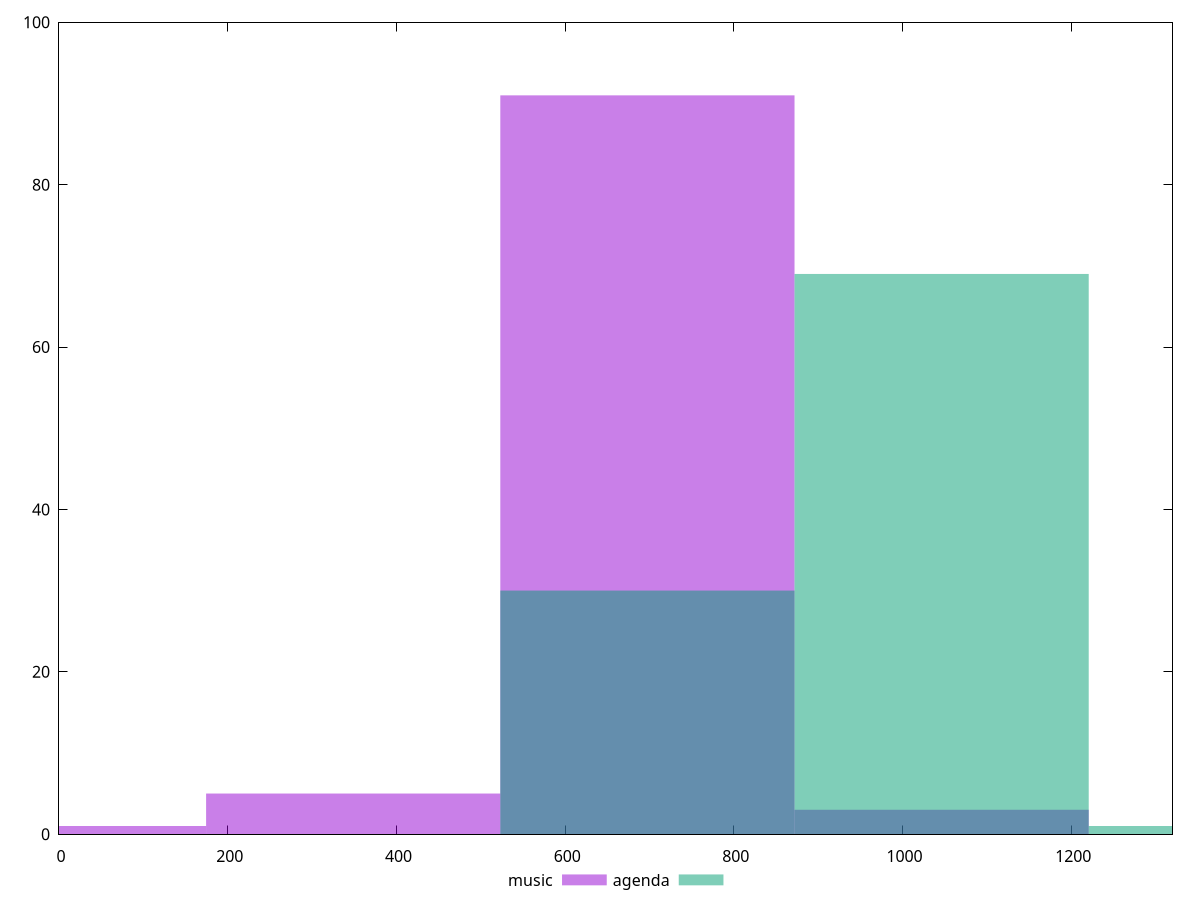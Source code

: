 reset

$music <<EOF
0 1
697.5357769163304 91
348.7678884581652 5
1046.3036653744957 3
EOF

$agenda <<EOF
1395.0715538326608 1
1046.3036653744957 69
697.5357769163304 30
EOF

set key outside below
set boxwidth 348.7678884581652
set xrange [0:1320]
set yrange [0:100]
set trange [0:100]
set style fill transparent solid 0.5 noborder
set terminal svg size 640, 500 enhanced background rgb 'white'
set output "reports/report_00032_2021-02-25T10-28-15.087Z/uses-http2/comparison/histogram/0_vs_1.svg"

plot $music title "music" with boxes, \
     $agenda title "agenda" with boxes

reset
